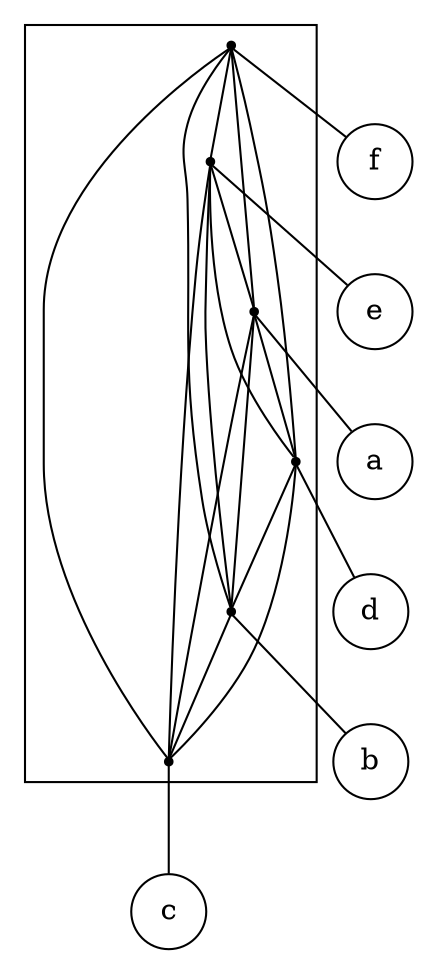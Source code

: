 strict digraph "plain_2-structure_with_threshold" {
compound=true;
fontname=Verdana;
fontsize=12;
newrank=true;
node [shape=circle];
f;
e;
a;
d;
b;
c;
subgraph cluster_fdbcea {
node [shape=point];
s_f -> s_e  [color=black, arrowhead=none];
s_f -> s_a  [color=black, arrowhead=none];
s_f -> s_d  [color=black, arrowhead=none];
s_f -> s_b  [color=black, arrowhead=none];
s_f -> s_c  [color=black, arrowhead=none];
s_e -> s_a  [color=black, arrowhead=none];
s_e -> s_d  [color=black, arrowhead=none];
s_e -> s_b  [color=black, arrowhead=none];
s_e -> s_c  [color=black, arrowhead=none];
s_a -> s_d  [color=black, arrowhead=none];
s_a -> s_b  [color=black, arrowhead=none];
s_a -> s_c  [color=black, arrowhead=none];
s_d -> s_b  [color=black, arrowhead=none];
s_d -> s_c  [color=black, arrowhead=none];
s_b -> s_c  [color=black, arrowhead=none];
}

s_f -> f  [arrowhead=none];
s_e -> e  [arrowhead=none];
s_a -> a  [arrowhead=none];
s_d -> d  [arrowhead=none];
s_b -> b  [arrowhead=none];
s_c -> c  [arrowhead=none];
}
